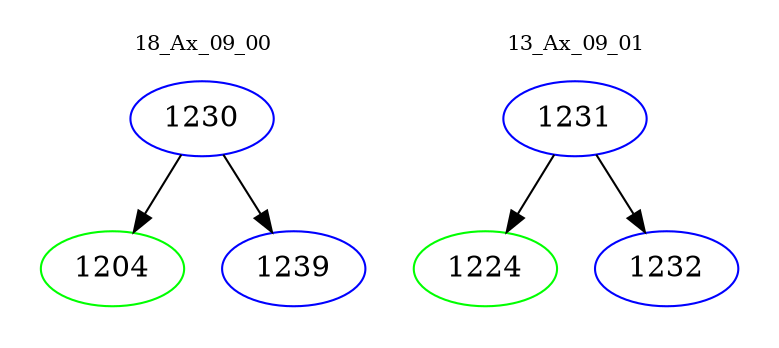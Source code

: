 digraph{
subgraph cluster_0 {
color = white
label = "18_Ax_09_00";
fontsize=10;
T0_1230 [label="1230", color="blue"]
T0_1230 -> T0_1204 [color="black"]
T0_1204 [label="1204", color="green"]
T0_1230 -> T0_1239 [color="black"]
T0_1239 [label="1239", color="blue"]
}
subgraph cluster_1 {
color = white
label = "13_Ax_09_01";
fontsize=10;
T1_1231 [label="1231", color="blue"]
T1_1231 -> T1_1224 [color="black"]
T1_1224 [label="1224", color="green"]
T1_1231 -> T1_1232 [color="black"]
T1_1232 [label="1232", color="blue"]
}
}
